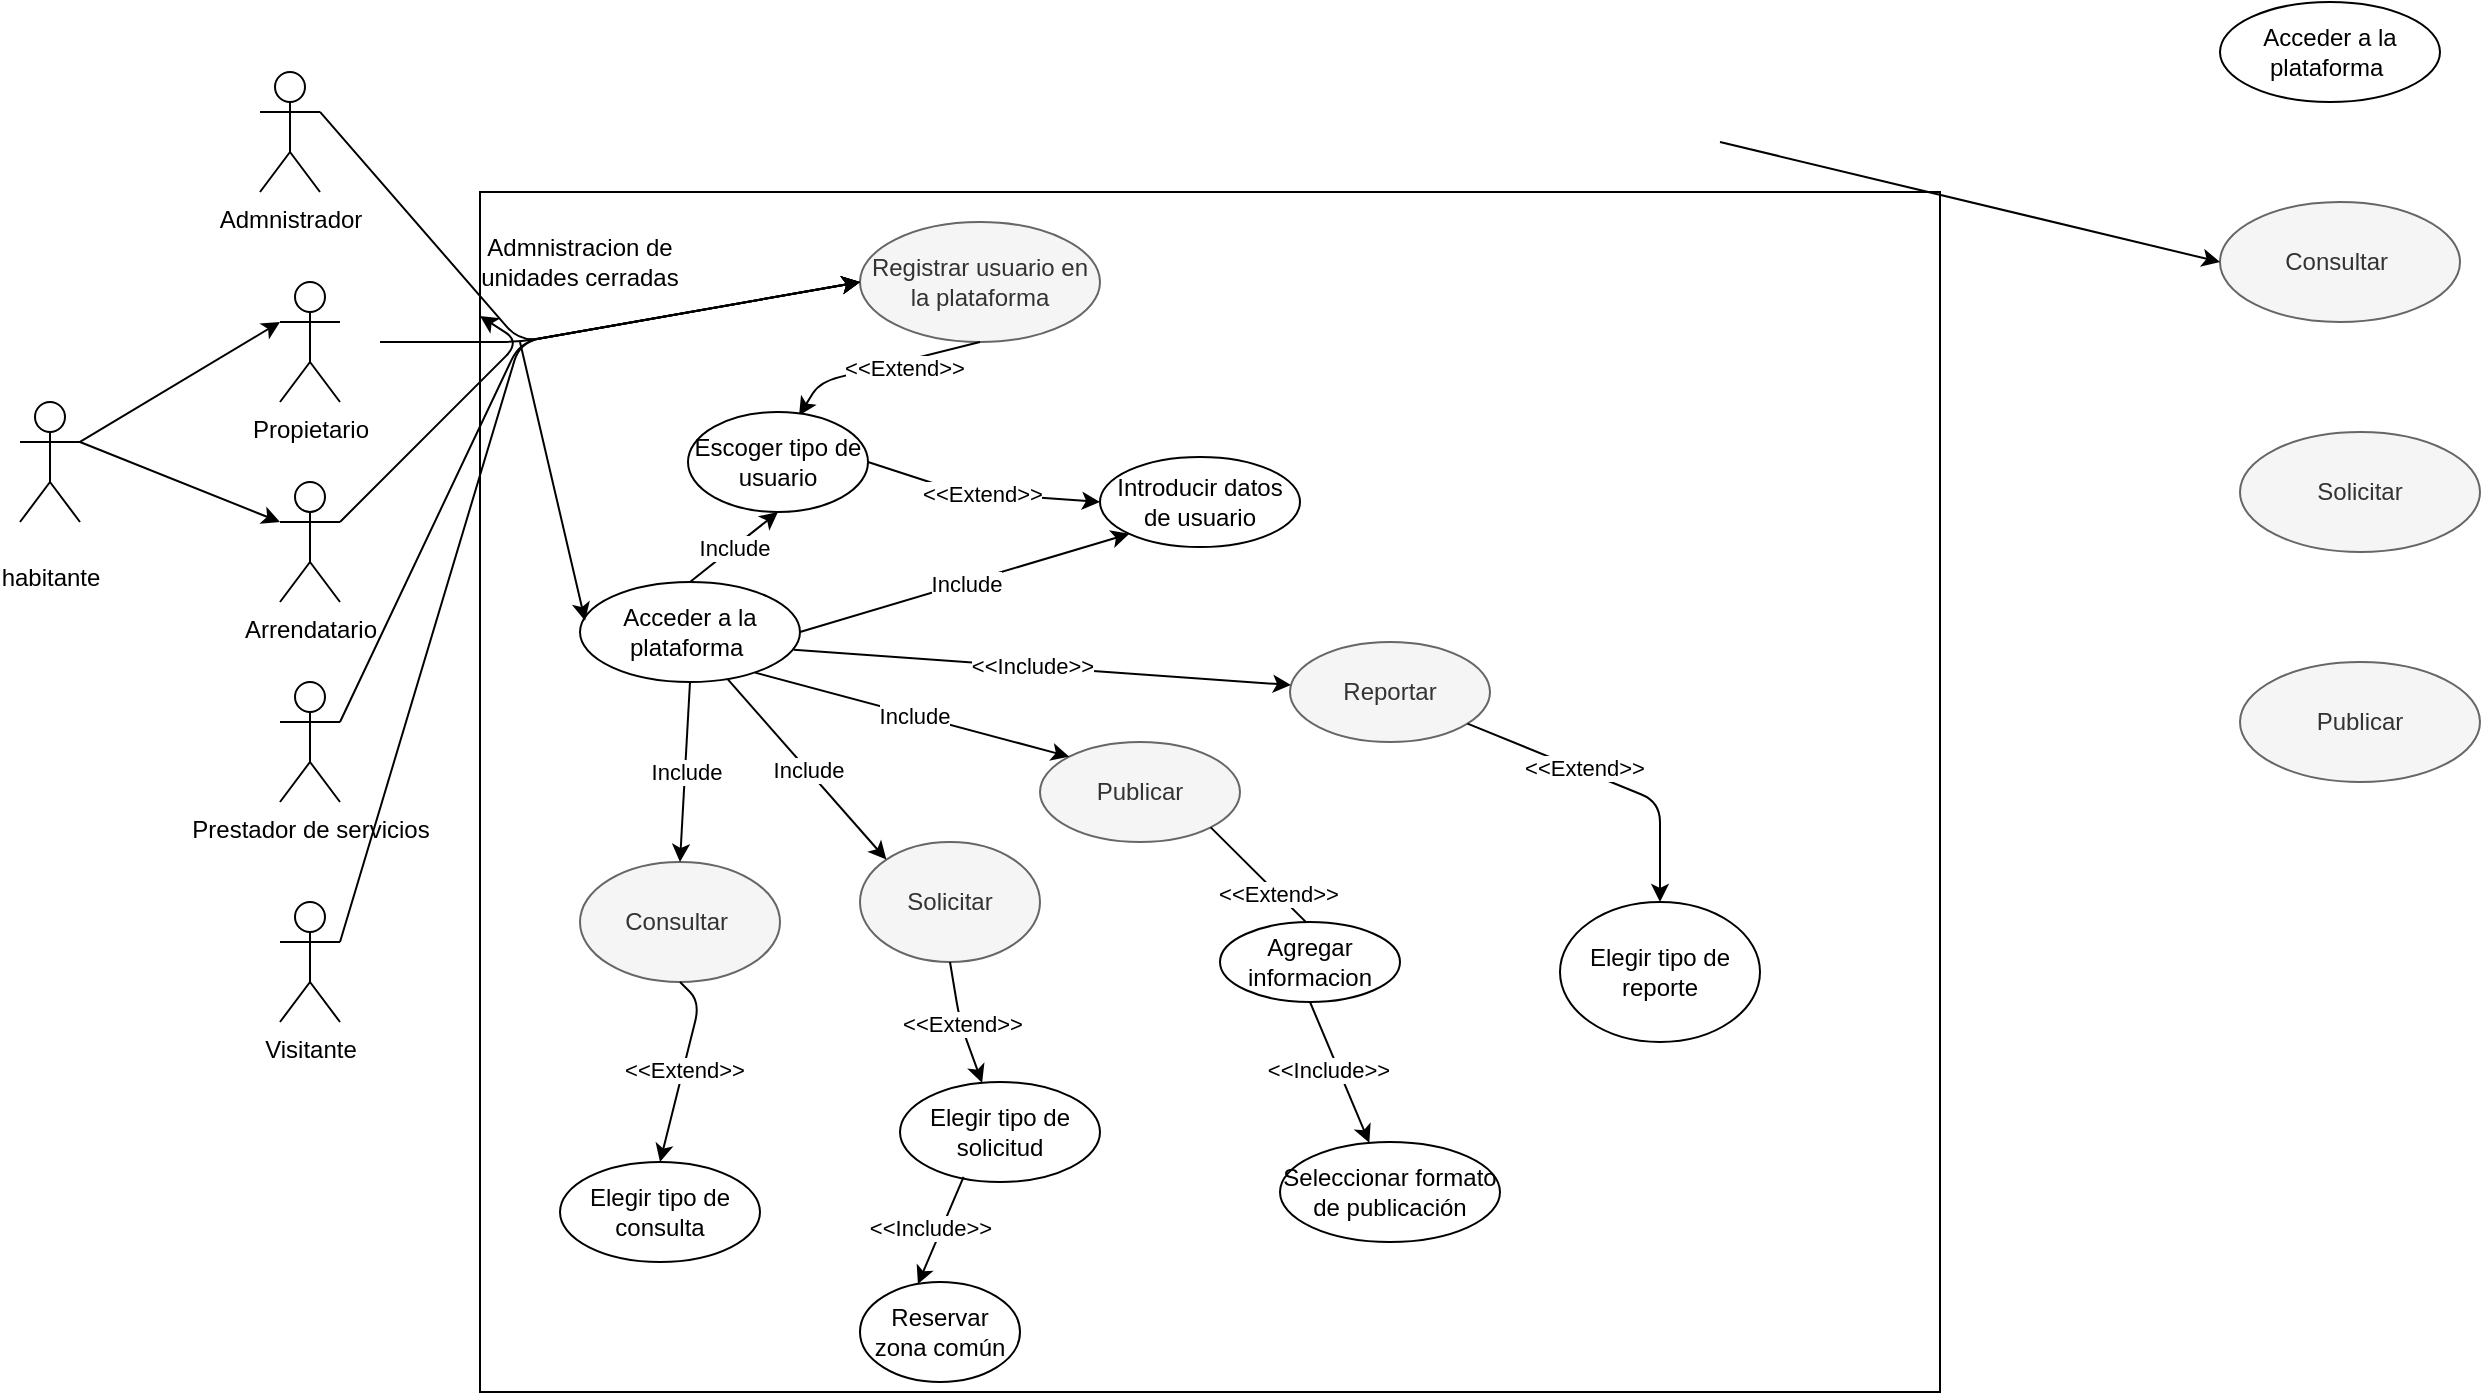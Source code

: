 <mxfile version="13.6.5" type="github">
  <diagram id="JqKcGQJoDCqcwupZXbkY" name="Page-1">
    <mxGraphModel dx="1993" dy="1794" grid="1" gridSize="10" guides="1" tooltips="1" connect="1" arrows="1" fold="1" page="1" pageScale="1" pageWidth="827" pageHeight="1169" math="0" shadow="0">
      <root>
        <mxCell id="0" />
        <mxCell id="1" parent="0" />
        <mxCell id="DWUB2Uf6saMLc5BY2L6b-1" value="Admnistrador" style="shape=umlActor;verticalLabelPosition=bottom;verticalAlign=top;html=1;outlineConnect=0;" vertex="1" parent="1">
          <mxGeometry x="100" y="-95" width="30" height="60" as="geometry" />
        </mxCell>
        <mxCell id="DWUB2Uf6saMLc5BY2L6b-2" value="Propietario" style="shape=umlActor;verticalLabelPosition=bottom;verticalAlign=top;html=1;outlineConnect=0;" vertex="1" parent="1">
          <mxGeometry x="110" y="10" width="30" height="60" as="geometry" />
        </mxCell>
        <mxCell id="DWUB2Uf6saMLc5BY2L6b-3" value="Arrendatario" style="shape=umlActor;verticalLabelPosition=bottom;verticalAlign=top;html=1;outlineConnect=0;" vertex="1" parent="1">
          <mxGeometry x="110" y="110" width="30" height="60" as="geometry" />
        </mxCell>
        <mxCell id="DWUB2Uf6saMLc5BY2L6b-4" value="Prestador de servicios" style="shape=umlActor;verticalLabelPosition=bottom;verticalAlign=top;html=1;outlineConnect=0;" vertex="1" parent="1">
          <mxGeometry x="110" y="210" width="30" height="60" as="geometry" />
        </mxCell>
        <mxCell id="DWUB2Uf6saMLc5BY2L6b-7" value="Visitante" style="shape=umlActor;verticalLabelPosition=bottom;verticalAlign=top;html=1;outlineConnect=0;" vertex="1" parent="1">
          <mxGeometry x="110" y="320" width="30" height="60" as="geometry" />
        </mxCell>
        <mxCell id="DWUB2Uf6saMLc5BY2L6b-8" value="" style="rounded=0;whiteSpace=wrap;html=1;" vertex="1" parent="1">
          <mxGeometry x="210" y="-35" width="730" height="600" as="geometry" />
        </mxCell>
        <mxCell id="DWUB2Uf6saMLc5BY2L6b-9" value="Admnistracion de unidades cerradas" style="text;html=1;strokeColor=none;fillColor=none;align=center;verticalAlign=middle;whiteSpace=wrap;rounded=0;" vertex="1" parent="1">
          <mxGeometry x="190" y="-10" width="140" height="20" as="geometry" />
        </mxCell>
        <mxCell id="DWUB2Uf6saMLc5BY2L6b-14" value="Registrar usuario en la plataforma" style="ellipse;whiteSpace=wrap;html=1;fillColor=#f5f5f5;strokeColor=#666666;fontColor=#333333;" vertex="1" parent="1">
          <mxGeometry x="400" y="-20" width="120" height="60" as="geometry" />
        </mxCell>
        <mxCell id="DWUB2Uf6saMLc5BY2L6b-17" value="" style="endArrow=classic;html=1;exitX=1;exitY=0.333;exitDx=0;exitDy=0;exitPerimeter=0;" edge="1" parent="1" source="DWUB2Uf6saMLc5BY2L6b-3" target="DWUB2Uf6saMLc5BY2L6b-8">
          <mxGeometry width="50" height="50" relative="1" as="geometry">
            <mxPoint x="500" y="160" as="sourcePoint" />
            <mxPoint x="380" y="30" as="targetPoint" />
            <Array as="points">
              <mxPoint x="230" y="40" />
            </Array>
          </mxGeometry>
        </mxCell>
        <mxCell id="DWUB2Uf6saMLc5BY2L6b-18" value="" style="endArrow=classic;html=1;exitX=1;exitY=0.333;exitDx=0;exitDy=0;exitPerimeter=0;entryX=0;entryY=0.5;entryDx=0;entryDy=0;" edge="1" parent="1" source="DWUB2Uf6saMLc5BY2L6b-4" target="DWUB2Uf6saMLc5BY2L6b-14">
          <mxGeometry width="50" height="50" relative="1" as="geometry">
            <mxPoint x="490" y="190.0" as="sourcePoint" />
            <mxPoint x="400" y="40" as="targetPoint" />
            <Array as="points">
              <mxPoint x="230" y="40" />
            </Array>
          </mxGeometry>
        </mxCell>
        <mxCell id="DWUB2Uf6saMLc5BY2L6b-19" value="" style="endArrow=classic;html=1;exitX=1;exitY=0.333;exitDx=0;exitDy=0;exitPerimeter=0;entryX=0;entryY=0.5;entryDx=0;entryDy=0;" edge="1" parent="1" source="DWUB2Uf6saMLc5BY2L6b-7" target="DWUB2Uf6saMLc5BY2L6b-14">
          <mxGeometry width="50" height="50" relative="1" as="geometry">
            <mxPoint x="500" y="200.0" as="sourcePoint" />
            <mxPoint x="550" y="150.0" as="targetPoint" />
            <Array as="points">
              <mxPoint x="230" y="40" />
            </Array>
          </mxGeometry>
        </mxCell>
        <mxCell id="DWUB2Uf6saMLc5BY2L6b-20" value="" style="endArrow=classic;html=1;exitX=1;exitY=0.333;exitDx=0;exitDy=0;exitPerimeter=0;entryX=0;entryY=0.5;entryDx=0;entryDy=0;" edge="1" parent="1" source="DWUB2Uf6saMLc5BY2L6b-1" target="DWUB2Uf6saMLc5BY2L6b-14">
          <mxGeometry width="50" height="50" relative="1" as="geometry">
            <mxPoint x="510" y="210.0" as="sourcePoint" />
            <mxPoint x="500" y="20" as="targetPoint" />
            <Array as="points">
              <mxPoint x="230" y="40" />
            </Array>
          </mxGeometry>
        </mxCell>
        <mxCell id="DWUB2Uf6saMLc5BY2L6b-21" value="" style="endArrow=classic;html=1;entryX=0;entryY=0.5;entryDx=0;entryDy=0;" edge="1" parent="1" target="DWUB2Uf6saMLc5BY2L6b-14">
          <mxGeometry width="50" height="50" relative="1" as="geometry">
            <mxPoint x="160" y="40" as="sourcePoint" />
            <mxPoint x="180" y="170" as="targetPoint" />
            <Array as="points">
              <mxPoint x="230" y="40" />
            </Array>
          </mxGeometry>
        </mxCell>
        <mxCell id="DWUB2Uf6saMLc5BY2L6b-24" value="Consultar&amp;nbsp;" style="ellipse;whiteSpace=wrap;html=1;fillColor=#f5f5f5;strokeColor=#666666;fontColor=#333333;" vertex="1" parent="1">
          <mxGeometry x="260" y="300" width="100" height="60" as="geometry" />
        </mxCell>
        <mxCell id="DWUB2Uf6saMLc5BY2L6b-25" value="Solicitar" style="ellipse;whiteSpace=wrap;html=1;fillColor=#f5f5f5;strokeColor=#666666;fontColor=#333333;" vertex="1" parent="1">
          <mxGeometry x="400" y="290" width="90" height="60" as="geometry" />
        </mxCell>
        <mxCell id="DWUB2Uf6saMLc5BY2L6b-26" value="&lt;br&gt;habitante" style="shape=umlActor;verticalLabelPosition=bottom;verticalAlign=top;html=1;outlineConnect=0;" vertex="1" parent="1">
          <mxGeometry x="-20" y="70" width="30" height="60" as="geometry" />
        </mxCell>
        <mxCell id="DWUB2Uf6saMLc5BY2L6b-27" value="" style="endArrow=classic;html=1;exitX=1;exitY=0.333;exitDx=0;exitDy=0;exitPerimeter=0;entryX=0;entryY=0.333;entryDx=0;entryDy=0;entryPerimeter=0;" edge="1" parent="1" source="DWUB2Uf6saMLc5BY2L6b-26" target="DWUB2Uf6saMLc5BY2L6b-2">
          <mxGeometry width="50" height="50" relative="1" as="geometry">
            <mxPoint x="450" y="350" as="sourcePoint" />
            <mxPoint x="500" y="300" as="targetPoint" />
          </mxGeometry>
        </mxCell>
        <mxCell id="DWUB2Uf6saMLc5BY2L6b-28" value="" style="endArrow=classic;html=1;exitX=1;exitY=0.333;exitDx=0;exitDy=0;exitPerimeter=0;entryX=0;entryY=0.333;entryDx=0;entryDy=0;entryPerimeter=0;" edge="1" parent="1" source="DWUB2Uf6saMLc5BY2L6b-26" target="DWUB2Uf6saMLc5BY2L6b-3">
          <mxGeometry width="50" height="50" relative="1" as="geometry">
            <mxPoint x="450" y="350" as="sourcePoint" />
            <mxPoint x="500" y="300" as="targetPoint" />
          </mxGeometry>
        </mxCell>
        <mxCell id="DWUB2Uf6saMLc5BY2L6b-29" value="" style="endArrow=classic;html=1;exitX=0.5;exitY=1;exitDx=0;exitDy=0;entryX=0.617;entryY=0.034;entryDx=0;entryDy=0;entryPerimeter=0;" edge="1" parent="1" source="DWUB2Uf6saMLc5BY2L6b-14" target="DWUB2Uf6saMLc5BY2L6b-31">
          <mxGeometry relative="1" as="geometry">
            <mxPoint x="400.004" y="40.453" as="sourcePoint" />
            <mxPoint x="368" y="90" as="targetPoint" />
            <Array as="points">
              <mxPoint x="380" y="60" />
            </Array>
          </mxGeometry>
        </mxCell>
        <mxCell id="DWUB2Uf6saMLc5BY2L6b-30" value="&amp;lt;&amp;lt;Extend&amp;gt;&amp;gt;" style="edgeLabel;resizable=0;html=1;align=center;verticalAlign=middle;" connectable="0" vertex="1" parent="DWUB2Uf6saMLc5BY2L6b-29">
          <mxGeometry relative="1" as="geometry">
            <mxPoint x="10.88" as="offset" />
          </mxGeometry>
        </mxCell>
        <mxCell id="DWUB2Uf6saMLc5BY2L6b-31" value="Escoger tipo de usuario" style="ellipse;whiteSpace=wrap;html=1;" vertex="1" parent="1">
          <mxGeometry x="314" y="75" width="90" height="50" as="geometry" />
        </mxCell>
        <mxCell id="DWUB2Uf6saMLc5BY2L6b-32" value="Introducir datos de usuario" style="ellipse;whiteSpace=wrap;html=1;" vertex="1" parent="1">
          <mxGeometry x="520" y="97.5" width="100" height="45" as="geometry" />
        </mxCell>
        <mxCell id="DWUB2Uf6saMLc5BY2L6b-33" value="" style="endArrow=classic;html=1;exitX=1;exitY=0.5;exitDx=0;exitDy=0;entryX=0;entryY=0.5;entryDx=0;entryDy=0;" edge="1" parent="1" source="DWUB2Uf6saMLc5BY2L6b-31" target="DWUB2Uf6saMLc5BY2L6b-32">
          <mxGeometry relative="1" as="geometry">
            <mxPoint x="300" y="170" as="sourcePoint" />
            <mxPoint x="400" y="170" as="targetPoint" />
            <Array as="points">
              <mxPoint x="450" y="115" />
            </Array>
          </mxGeometry>
        </mxCell>
        <mxCell id="DWUB2Uf6saMLc5BY2L6b-34" value="&amp;lt;&amp;lt;Extend&amp;gt;&amp;gt;" style="edgeLabel;resizable=0;html=1;align=center;verticalAlign=middle;" connectable="0" vertex="1" parent="DWUB2Uf6saMLc5BY2L6b-33">
          <mxGeometry relative="1" as="geometry" />
        </mxCell>
        <mxCell id="DWUB2Uf6saMLc5BY2L6b-35" value="Acceder a la plataforma&amp;nbsp;" style="ellipse;whiteSpace=wrap;html=1;" vertex="1" parent="1">
          <mxGeometry x="260" y="160" width="110" height="50" as="geometry" />
        </mxCell>
        <mxCell id="DWUB2Uf6saMLc5BY2L6b-36" value="" style="endArrow=classic;html=1;exitX=1;exitY=0.5;exitDx=0;exitDy=0;entryX=0;entryY=1;entryDx=0;entryDy=0;" edge="1" parent="1" source="DWUB2Uf6saMLc5BY2L6b-35" target="DWUB2Uf6saMLc5BY2L6b-32">
          <mxGeometry relative="1" as="geometry">
            <mxPoint x="410.0" y="183.75" as="sourcePoint" />
            <mxPoint x="510.0" y="186.25" as="targetPoint" />
          </mxGeometry>
        </mxCell>
        <mxCell id="DWUB2Uf6saMLc5BY2L6b-37" value="Include" style="edgeLabel;resizable=0;html=1;align=center;verticalAlign=middle;" connectable="0" vertex="1" parent="DWUB2Uf6saMLc5BY2L6b-36">
          <mxGeometry relative="1" as="geometry" />
        </mxCell>
        <mxCell id="DWUB2Uf6saMLc5BY2L6b-38" value="Publicar" style="ellipse;whiteSpace=wrap;html=1;fillColor=#f5f5f5;strokeColor=#666666;fontColor=#333333;" vertex="1" parent="1">
          <mxGeometry x="490" y="240" width="100" height="50" as="geometry" />
        </mxCell>
        <mxCell id="DWUB2Uf6saMLc5BY2L6b-39" value="" style="endArrow=classic;html=1;entryX=0.023;entryY=0.387;entryDx=0;entryDy=0;entryPerimeter=0;" edge="1" parent="1" target="DWUB2Uf6saMLc5BY2L6b-35">
          <mxGeometry width="50" height="50" relative="1" as="geometry">
            <mxPoint x="230" y="40" as="sourcePoint" />
            <mxPoint x="440" y="190" as="targetPoint" />
          </mxGeometry>
        </mxCell>
        <mxCell id="DWUB2Uf6saMLc5BY2L6b-40" value="" style="endArrow=classic;html=1;exitX=0.5;exitY=1;exitDx=0;exitDy=0;entryX=0.5;entryY=0;entryDx=0;entryDy=0;" edge="1" parent="1" source="DWUB2Uf6saMLc5BY2L6b-35" target="DWUB2Uf6saMLc5BY2L6b-24">
          <mxGeometry relative="1" as="geometry">
            <mxPoint x="420.0" y="193.75" as="sourcePoint" />
            <mxPoint x="544.426" y="145.811" as="targetPoint" />
          </mxGeometry>
        </mxCell>
        <mxCell id="DWUB2Uf6saMLc5BY2L6b-41" value="Include" style="edgeLabel;resizable=0;html=1;align=center;verticalAlign=middle;" connectable="0" vertex="1" parent="DWUB2Uf6saMLc5BY2L6b-40">
          <mxGeometry relative="1" as="geometry" />
        </mxCell>
        <mxCell id="DWUB2Uf6saMLc5BY2L6b-43" value="" style="endArrow=classic;html=1;entryX=0;entryY=0;entryDx=0;entryDy=0;exitX=0.673;exitY=0.977;exitDx=0;exitDy=0;exitPerimeter=0;" edge="1" parent="1" source="DWUB2Uf6saMLc5BY2L6b-35" target="DWUB2Uf6saMLc5BY2L6b-25">
          <mxGeometry relative="1" as="geometry">
            <mxPoint x="360" y="210" as="sourcePoint" />
            <mxPoint x="544.426" y="145.811" as="targetPoint" />
          </mxGeometry>
        </mxCell>
        <mxCell id="DWUB2Uf6saMLc5BY2L6b-44" value="Include" style="edgeLabel;resizable=0;html=1;align=center;verticalAlign=middle;" connectable="0" vertex="1" parent="DWUB2Uf6saMLc5BY2L6b-43">
          <mxGeometry relative="1" as="geometry" />
        </mxCell>
        <mxCell id="DWUB2Uf6saMLc5BY2L6b-45" value="" style="endArrow=classic;html=1;exitX=0.796;exitY=0.906;exitDx=0;exitDy=0;entryX=0;entryY=0;entryDx=0;entryDy=0;exitPerimeter=0;" edge="1" parent="1" source="DWUB2Uf6saMLc5BY2L6b-35" target="DWUB2Uf6saMLc5BY2L6b-38">
          <mxGeometry relative="1" as="geometry">
            <mxPoint x="430.0" y="203.75" as="sourcePoint" />
            <mxPoint x="554.426" y="155.811" as="targetPoint" />
          </mxGeometry>
        </mxCell>
        <mxCell id="DWUB2Uf6saMLc5BY2L6b-46" value="Include" style="edgeLabel;resizable=0;html=1;align=center;verticalAlign=middle;" connectable="0" vertex="1" parent="DWUB2Uf6saMLc5BY2L6b-45">
          <mxGeometry relative="1" as="geometry" />
        </mxCell>
        <mxCell id="DWUB2Uf6saMLc5BY2L6b-47" value="Elegir tipo de consulta" style="ellipse;whiteSpace=wrap;html=1;" vertex="1" parent="1">
          <mxGeometry x="250" y="450" width="100" height="50" as="geometry" />
        </mxCell>
        <mxCell id="DWUB2Uf6saMLc5BY2L6b-48" value="" style="endArrow=classic;html=1;exitX=0.5;exitY=1;exitDx=0;exitDy=0;entryX=0.5;entryY=0;entryDx=0;entryDy=0;" edge="1" parent="1" source="DWUB2Uf6saMLc5BY2L6b-24" target="DWUB2Uf6saMLc5BY2L6b-47">
          <mxGeometry relative="1" as="geometry">
            <mxPoint x="410.0" y="125.0" as="sourcePoint" />
            <mxPoint x="530.0" y="130.0" as="targetPoint" />
            <Array as="points">
              <mxPoint x="320" y="370" />
            </Array>
          </mxGeometry>
        </mxCell>
        <mxCell id="DWUB2Uf6saMLc5BY2L6b-49" value="&amp;lt;&amp;lt;Extend&amp;gt;&amp;gt;" style="edgeLabel;resizable=0;html=1;align=center;verticalAlign=middle;" connectable="0" vertex="1" parent="DWUB2Uf6saMLc5BY2L6b-48">
          <mxGeometry relative="1" as="geometry" />
        </mxCell>
        <mxCell id="DWUB2Uf6saMLc5BY2L6b-50" value="" style="endArrow=classic;html=1;exitX=0.5;exitY=1;exitDx=0;exitDy=0;" edge="1" parent="1" source="DWUB2Uf6saMLc5BY2L6b-25" target="DWUB2Uf6saMLc5BY2L6b-52">
          <mxGeometry relative="1" as="geometry">
            <mxPoint x="330" y="360.0" as="sourcePoint" />
            <mxPoint x="313" y="411" as="targetPoint" />
            <Array as="points">
              <mxPoint x="450" y="380" />
            </Array>
          </mxGeometry>
        </mxCell>
        <mxCell id="DWUB2Uf6saMLc5BY2L6b-51" value="&amp;lt;&amp;lt;Extend&amp;gt;&amp;gt;" style="edgeLabel;resizable=0;html=1;align=center;verticalAlign=middle;" connectable="0" vertex="1" parent="DWUB2Uf6saMLc5BY2L6b-50">
          <mxGeometry relative="1" as="geometry" />
        </mxCell>
        <mxCell id="DWUB2Uf6saMLc5BY2L6b-52" value="&lt;span&gt;Elegir tipo de solicitud&lt;/span&gt;" style="ellipse;whiteSpace=wrap;html=1;" vertex="1" parent="1">
          <mxGeometry x="420" y="410" width="100" height="50" as="geometry" />
        </mxCell>
        <mxCell id="DWUB2Uf6saMLc5BY2L6b-53" value="" style="endArrow=classic;html=1;exitX=1;exitY=1;exitDx=0;exitDy=0;" edge="1" parent="1" source="DWUB2Uf6saMLc5BY2L6b-38" target="DWUB2Uf6saMLc5BY2L6b-55">
          <mxGeometry relative="1" as="geometry">
            <mxPoint x="470" y="360.0" as="sourcePoint" />
            <mxPoint x="453.713" y="430.069" as="targetPoint" />
            <Array as="points">
              <mxPoint x="633" y="340" />
            </Array>
          </mxGeometry>
        </mxCell>
        <mxCell id="DWUB2Uf6saMLc5BY2L6b-54" value="&amp;lt;&amp;lt;Extend&amp;gt;&amp;gt;" style="edgeLabel;resizable=0;html=1;align=center;verticalAlign=middle;" connectable="0" vertex="1" parent="DWUB2Uf6saMLc5BY2L6b-53">
          <mxGeometry relative="1" as="geometry" />
        </mxCell>
        <mxCell id="DWUB2Uf6saMLc5BY2L6b-55" value="Agregar informacion" style="ellipse;whiteSpace=wrap;html=1;" vertex="1" parent="1">
          <mxGeometry x="580" y="330" width="90" height="40" as="geometry" />
        </mxCell>
        <mxCell id="DWUB2Uf6saMLc5BY2L6b-56" value="" style="endArrow=classic;html=1;exitX=0.5;exitY=1;exitDx=0;exitDy=0;" edge="1" parent="1" source="DWUB2Uf6saMLc5BY2L6b-55" target="DWUB2Uf6saMLc5BY2L6b-58">
          <mxGeometry relative="1" as="geometry">
            <mxPoint x="397.56" y="215.3" as="sourcePoint" />
            <mxPoint x="610" y="510" as="targetPoint" />
          </mxGeometry>
        </mxCell>
        <mxCell id="DWUB2Uf6saMLc5BY2L6b-57" value="&amp;lt;&amp;lt;Include&amp;gt;&amp;gt;" style="edgeLabel;resizable=0;html=1;align=center;verticalAlign=middle;" connectable="0" vertex="1" parent="DWUB2Uf6saMLc5BY2L6b-56">
          <mxGeometry relative="1" as="geometry">
            <mxPoint x="-5.64" y="-0.88" as="offset" />
          </mxGeometry>
        </mxCell>
        <mxCell id="DWUB2Uf6saMLc5BY2L6b-58" value="Seleccionar formato de publicación" style="ellipse;whiteSpace=wrap;html=1;" vertex="1" parent="1">
          <mxGeometry x="610" y="440" width="110" height="50" as="geometry" />
        </mxCell>
        <mxCell id="DWUB2Uf6saMLc5BY2L6b-60" value="Acceder a la plataforma&amp;nbsp;" style="ellipse;whiteSpace=wrap;html=1;" vertex="1" parent="1">
          <mxGeometry x="1080" y="-130" width="110" height="50" as="geometry" />
        </mxCell>
        <mxCell id="DWUB2Uf6saMLc5BY2L6b-61" value="Consultar&amp;nbsp;" style="ellipse;whiteSpace=wrap;html=1;fillColor=#f5f5f5;strokeColor=#666666;fontColor=#333333;" vertex="1" parent="1">
          <mxGeometry x="1080" y="-30" width="120" height="60" as="geometry" />
        </mxCell>
        <mxCell id="DWUB2Uf6saMLc5BY2L6b-63" value="Solicitar" style="ellipse;whiteSpace=wrap;html=1;fillColor=#f5f5f5;strokeColor=#666666;fontColor=#333333;" vertex="1" parent="1">
          <mxGeometry x="1090" y="85" width="120" height="60" as="geometry" />
        </mxCell>
        <mxCell id="DWUB2Uf6saMLc5BY2L6b-64" value="Publicar" style="ellipse;whiteSpace=wrap;html=1;fillColor=#f5f5f5;strokeColor=#666666;fontColor=#333333;" vertex="1" parent="1">
          <mxGeometry x="1090" y="200" width="120" height="60" as="geometry" />
        </mxCell>
        <mxCell id="DWUB2Uf6saMLc5BY2L6b-66" value="" style="endArrow=classic;html=1;entryX=0;entryY=0.5;entryDx=0;entryDy=0;" edge="1" parent="1" target="DWUB2Uf6saMLc5BY2L6b-61">
          <mxGeometry width="50" height="50" relative="1" as="geometry">
            <mxPoint x="830" y="-60" as="sourcePoint" />
            <mxPoint x="590" y="180" as="targetPoint" />
          </mxGeometry>
        </mxCell>
        <mxCell id="DWUB2Uf6saMLc5BY2L6b-68" value="" style="endArrow=classic;html=1;exitX=0.5;exitY=0;exitDx=0;exitDy=0;entryX=0.5;entryY=1;entryDx=0;entryDy=0;" edge="1" parent="1" source="DWUB2Uf6saMLc5BY2L6b-35" target="DWUB2Uf6saMLc5BY2L6b-31">
          <mxGeometry relative="1" as="geometry">
            <mxPoint x="380" y="195" as="sourcePoint" />
            <mxPoint x="544.738" y="145.952" as="targetPoint" />
          </mxGeometry>
        </mxCell>
        <mxCell id="DWUB2Uf6saMLc5BY2L6b-69" value="Include" style="edgeLabel;resizable=0;html=1;align=center;verticalAlign=middle;" connectable="0" vertex="1" parent="DWUB2Uf6saMLc5BY2L6b-68">
          <mxGeometry relative="1" as="geometry" />
        </mxCell>
        <mxCell id="DWUB2Uf6saMLc5BY2L6b-74" value="Reservar zona común" style="ellipse;whiteSpace=wrap;html=1;" vertex="1" parent="1">
          <mxGeometry x="400" y="510" width="80" height="50" as="geometry" />
        </mxCell>
        <mxCell id="DWUB2Uf6saMLc5BY2L6b-75" value="" style="endArrow=classic;html=1;exitX=0.318;exitY=0.949;exitDx=0;exitDy=0;exitPerimeter=0;entryX=0.362;entryY=0.02;entryDx=0;entryDy=0;entryPerimeter=0;" edge="1" parent="1" source="DWUB2Uf6saMLc5BY2L6b-52" target="DWUB2Uf6saMLc5BY2L6b-74">
          <mxGeometry relative="1" as="geometry">
            <mxPoint x="635" y="380" as="sourcePoint" />
            <mxPoint x="664.636" y="450.448" as="targetPoint" />
          </mxGeometry>
        </mxCell>
        <mxCell id="DWUB2Uf6saMLc5BY2L6b-76" value="&amp;lt;&amp;lt;Include&amp;gt;&amp;gt;" style="edgeLabel;resizable=0;html=1;align=center;verticalAlign=middle;" connectable="0" vertex="1" parent="DWUB2Uf6saMLc5BY2L6b-75">
          <mxGeometry relative="1" as="geometry">
            <mxPoint x="-5.64" y="-0.88" as="offset" />
          </mxGeometry>
        </mxCell>
        <mxCell id="DWUB2Uf6saMLc5BY2L6b-77" value="Reportar" style="ellipse;whiteSpace=wrap;html=1;fillColor=#f5f5f5;strokeColor=#666666;fontColor=#333333;" vertex="1" parent="1">
          <mxGeometry x="615" y="190" width="100" height="50" as="geometry" />
        </mxCell>
        <mxCell id="DWUB2Uf6saMLc5BY2L6b-78" value="" style="endArrow=classic;html=1;exitX=0.971;exitY=0.677;exitDx=0;exitDy=0;exitPerimeter=0;" edge="1" parent="1" source="DWUB2Uf6saMLc5BY2L6b-35" target="DWUB2Uf6saMLc5BY2L6b-77">
          <mxGeometry relative="1" as="geometry">
            <mxPoint x="461.8" y="467.45" as="sourcePoint" />
            <mxPoint x="438.96" y="521.0" as="targetPoint" />
          </mxGeometry>
        </mxCell>
        <mxCell id="DWUB2Uf6saMLc5BY2L6b-79" value="&amp;lt;&amp;lt;Include&amp;gt;&amp;gt;" style="edgeLabel;resizable=0;html=1;align=center;verticalAlign=middle;" connectable="0" vertex="1" parent="DWUB2Uf6saMLc5BY2L6b-78">
          <mxGeometry relative="1" as="geometry">
            <mxPoint x="-5.64" y="-0.88" as="offset" />
          </mxGeometry>
        </mxCell>
        <mxCell id="DWUB2Uf6saMLc5BY2L6b-81" value="" style="endArrow=classic;html=1;entryX=0.5;entryY=0;entryDx=0;entryDy=0;" edge="1" parent="1" source="DWUB2Uf6saMLc5BY2L6b-77" target="DWUB2Uf6saMLc5BY2L6b-83">
          <mxGeometry relative="1" as="geometry">
            <mxPoint x="320" y="370" as="sourcePoint" />
            <mxPoint x="310" y="460" as="targetPoint" />
            <Array as="points">
              <mxPoint x="800" y="270" />
            </Array>
          </mxGeometry>
        </mxCell>
        <mxCell id="DWUB2Uf6saMLc5BY2L6b-82" value="&amp;lt;&amp;lt;Extend&amp;gt;&amp;gt;" style="edgeLabel;resizable=0;html=1;align=center;verticalAlign=middle;" connectable="0" vertex="1" parent="DWUB2Uf6saMLc5BY2L6b-81">
          <mxGeometry relative="1" as="geometry">
            <mxPoint x="-13.31" y="-7.27" as="offset" />
          </mxGeometry>
        </mxCell>
        <mxCell id="DWUB2Uf6saMLc5BY2L6b-83" value="Elegir tipo de reporte" style="ellipse;whiteSpace=wrap;html=1;" vertex="1" parent="1">
          <mxGeometry x="750" y="320" width="100" height="70" as="geometry" />
        </mxCell>
      </root>
    </mxGraphModel>
  </diagram>
</mxfile>
